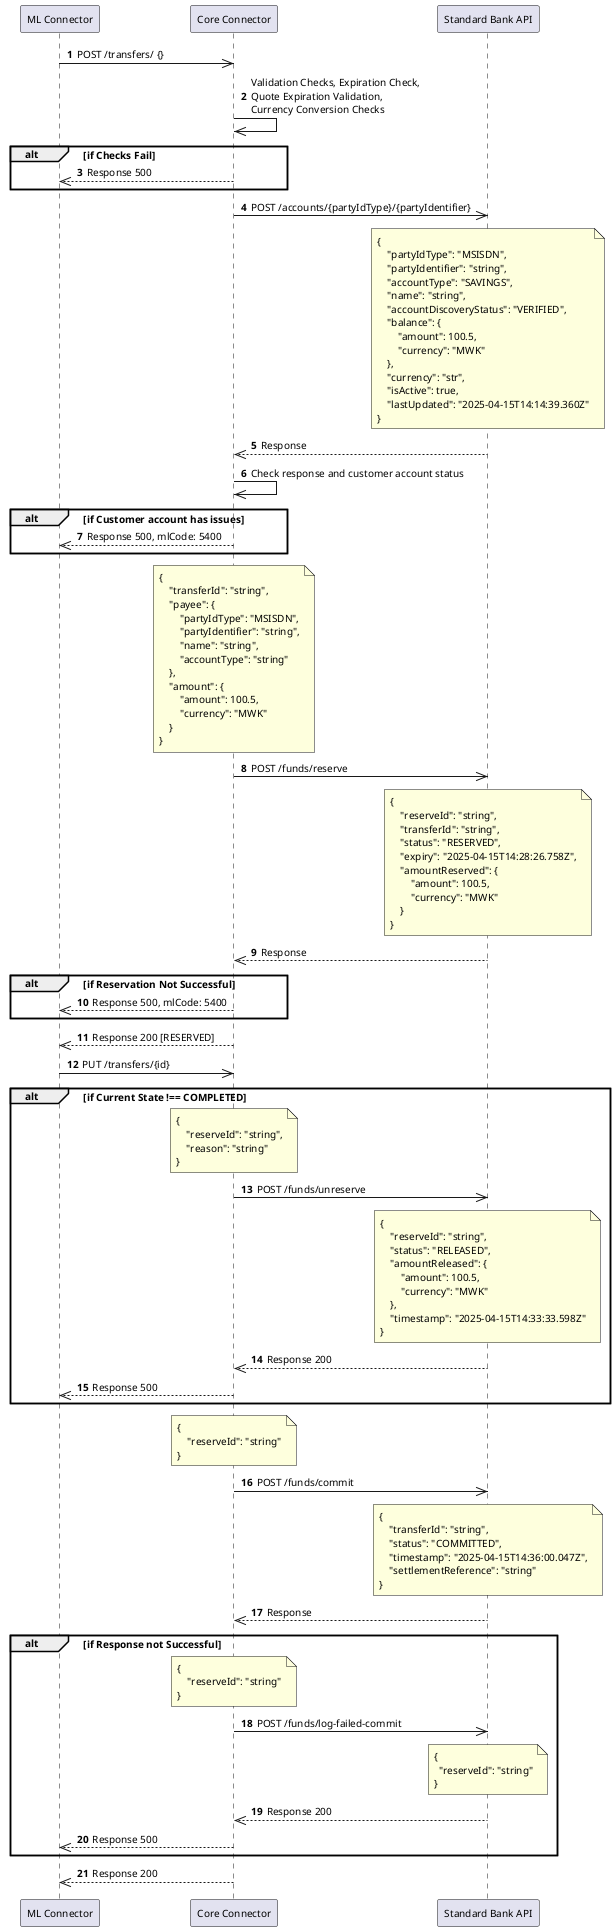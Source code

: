 @startuml name="ml-transfer-reservation-commit"

skinparam defaultFontSize 10
autonumber

participant "ML Connector" as ML
participant "Core Connector" as CC
participant "Standard Bank API" as SBAPI

ML ->> CC: POST /transfers/ {}

CC ->> CC: Validation Checks, Expiration Check,\nQuote Expiration Validation,\nCurrency Conversion Checks

alt if Checks Fail
    CC -->> ML: Response 500
end

CC ->> SBAPI: POST /accounts/{partyIdType}/{partyIdentifier}

note over SBAPI
{
    "partyIdType": "MSISDN",
    "partyIdentifier": "string",
    "accountType": "SAVINGS",
    "name": "string",
    "accountDiscoveryStatus": "VERIFIED",
    "balance": {
        "amount": 100.5,
        "currency": "MWK"
    },
    "currency": "str",
    "isActive": true,
    "lastUpdated": "2025-04-15T14:14:39.360Z"
}
end note
SBAPI -->> CC: Response

CC ->> CC: Check response and customer account status

alt if Customer account has issues
    CC -->> ML: Response 500, mlCode: 5400
end

note over CC
{
    "transferId": "string",
    "payee": {
        "partyIdType": "MSISDN",
        "partyIdentifier": "string",
        "name": "string",
        "accountType": "string"
    },
    "amount": {
        "amount": 100.5,
        "currency": "MWK"
    }
}
end note
CC ->> SBAPI: POST /funds/reserve

note over SBAPI
{
    "reserveId": "string",
    "transferId": "string",
    "status": "RESERVED",
    "expiry": "2025-04-15T14:28:26.758Z",
    "amountReserved": {
        "amount": 100.5,
        "currency": "MWK"
    }
}
end note
SBAPI -->> CC: Response

alt if Reservation Not Successful
    CC -->> ML: Response 500, mlCode: 5400
end

CC -->> ML: Response 200 [RESERVED]

ML ->> CC: PUT /transfers/{id}

alt if Current State !== COMPLETED
    note over CC
    {
        "reserveId": "string",
        "reason": "string"
    }
    end note
    CC ->> SBAPI: POST /funds/unreserve

    note over SBAPI
    {
        "reserveId": "string",
        "status": "RELEASED",
        "amountReleased": {
            "amount": 100.5,
            "currency": "MWK"
        },
        "timestamp": "2025-04-15T14:33:33.598Z"
    }
    end note
    SBAPI -->> CC: Response 200
    CC -->> ML: Response 500
end

note over CC
{
    "reserveId": "string"
}
end note
CC ->> SBAPI: POST /funds/commit

note over SBAPI
{
    "transferId": "string",
    "status": "COMMITTED",
    "timestamp": "2025-04-15T14:36:00.047Z",
    "settlementReference": "string"
}
end note
SBAPI -->> CC: Response

alt if Response not Successful
    note over CC
    {
        "reserveId": "string"
    }
    end note
    CC ->> SBAPI: POST /funds/log-failed-commit

    note over SBAPI
    {
      "reserveId": "string"
    } 
    end note
    SBAPI -->> CC: Response 200

    CC -->> ML: Response 500
end

CC -->> ML: Response 200

@enduml
